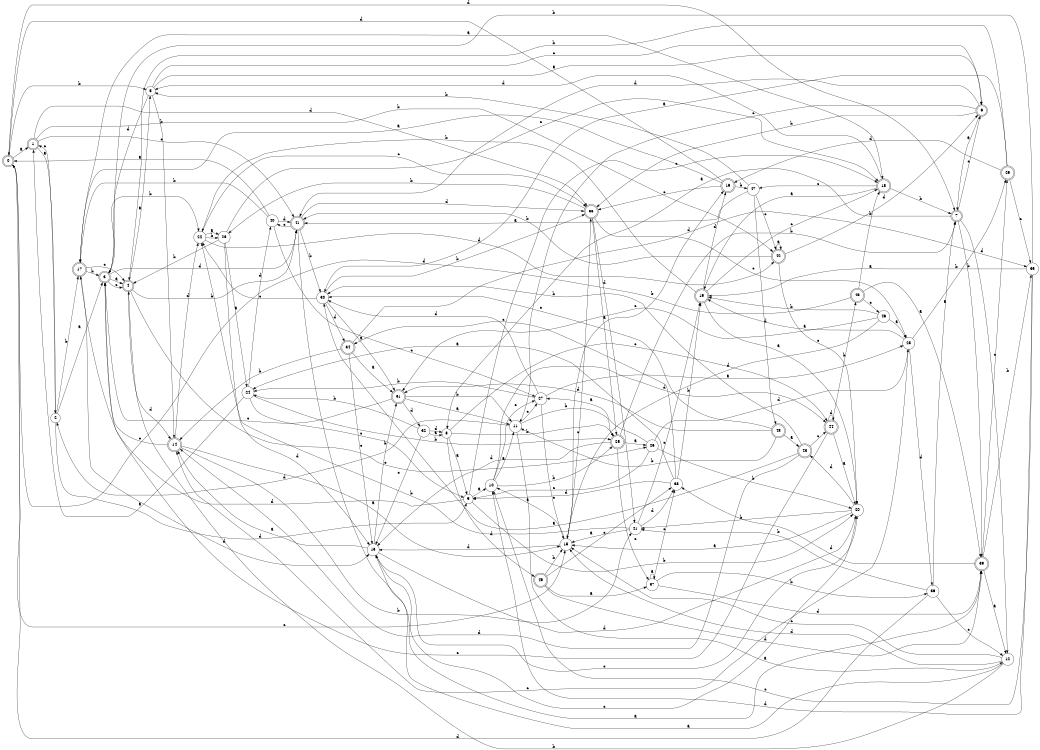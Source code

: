 digraph n40_7 {
__start0 [label="" shape="none"];

rankdir=LR;
size="8,5";

s0 [style="rounded,filled", color="black", fillcolor="white" shape="doublecircle", label="0"];
s1 [style="rounded,filled", color="black", fillcolor="white" shape="doublecircle", label="1"];
s2 [style="filled", color="black", fillcolor="white" shape="circle", label="2"];
s3 [style="rounded,filled", color="black", fillcolor="white" shape="doublecircle", label="3"];
s4 [style="rounded,filled", color="black", fillcolor="white" shape="doublecircle", label="4"];
s5 [style="filled", color="black", fillcolor="white" shape="circle", label="5"];
s6 [style="rounded,filled", color="black", fillcolor="white" shape="doublecircle", label="6"];
s7 [style="rounded,filled", color="black", fillcolor="white" shape="doublecircle", label="7"];
s8 [style="filled", color="black", fillcolor="white" shape="circle", label="8"];
s9 [style="filled", color="black", fillcolor="white" shape="circle", label="9"];
s10 [style="filled", color="black", fillcolor="white" shape="circle", label="10"];
s11 [style="filled", color="black", fillcolor="white" shape="circle", label="11"];
s12 [style="filled", color="black", fillcolor="white" shape="circle", label="12"];
s13 [style="filled", color="black", fillcolor="white" shape="circle", label="13"];
s14 [style="rounded,filled", color="black", fillcolor="white" shape="doublecircle", label="14"];
s15 [style="filled", color="black", fillcolor="white" shape="circle", label="15"];
s16 [style="rounded,filled", color="black", fillcolor="white" shape="doublecircle", label="16"];
s17 [style="rounded,filled", color="black", fillcolor="white" shape="doublecircle", label="17"];
s18 [style="rounded,filled", color="black", fillcolor="white" shape="doublecircle", label="18"];
s19 [style="rounded,filled", color="black", fillcolor="white" shape="doublecircle", label="19"];
s20 [style="filled", color="black", fillcolor="white" shape="circle", label="20"];
s21 [style="filled", color="black", fillcolor="white" shape="circle", label="21"];
s22 [style="filled", color="black", fillcolor="white" shape="circle", label="22"];
s23 [style="filled", color="black", fillcolor="white" shape="circle", label="23"];
s24 [style="filled", color="black", fillcolor="white" shape="circle", label="24"];
s25 [style="rounded,filled", color="black", fillcolor="white" shape="doublecircle", label="25"];
s26 [style="filled", color="black", fillcolor="white" shape="circle", label="26"];
s27 [style="filled", color="black", fillcolor="white" shape="circle", label="27"];
s28 [style="filled", color="black", fillcolor="white" shape="circle", label="28"];
s29 [style="rounded,filled", color="black", fillcolor="white" shape="doublecircle", label="29"];
s30 [style="filled", color="black", fillcolor="white" shape="circle", label="30"];
s31 [style="rounded,filled", color="black", fillcolor="white" shape="doublecircle", label="31"];
s32 [style="filled", color="black", fillcolor="white" shape="circle", label="32"];
s33 [style="rounded,filled", color="black", fillcolor="white" shape="doublecircle", label="33"];
s34 [style="rounded,filled", color="black", fillcolor="white" shape="doublecircle", label="34"];
s35 [style="filled", color="black", fillcolor="white" shape="circle", label="35"];
s36 [style="filled", color="black", fillcolor="white" shape="circle", label="36"];
s37 [style="filled", color="black", fillcolor="white" shape="circle", label="37"];
s38 [style="filled", color="black", fillcolor="white" shape="circle", label="38"];
s39 [style="rounded,filled", color="black", fillcolor="white" shape="doublecircle", label="39"];
s40 [style="filled", color="black", fillcolor="white" shape="circle", label="40"];
s41 [style="rounded,filled", color="black", fillcolor="white" shape="doublecircle", label="41"];
s42 [style="rounded,filled", color="black", fillcolor="white" shape="doublecircle", label="42"];
s43 [style="rounded,filled", color="black", fillcolor="white" shape="doublecircle", label="43"];
s44 [style="rounded,filled", color="black", fillcolor="white" shape="doublecircle", label="44"];
s45 [style="rounded,filled", color="black", fillcolor="white" shape="doublecircle", label="45"];
s46 [style="filled", color="black", fillcolor="white" shape="circle", label="46"];
s47 [style="filled", color="black", fillcolor="white" shape="circle", label="47"];
s48 [style="rounded,filled", color="black", fillcolor="white" shape="doublecircle", label="48"];
s49 [style="rounded,filled", color="black", fillcolor="white" shape="doublecircle", label="49"];
s0 -> s1 [label="a"];
s0 -> s5 [label="b"];
s0 -> s15 [label="c"];
s0 -> s7 [label="d"];
s1 -> s2 [label="a"];
s1 -> s42 [label="b"];
s1 -> s41 [label="c"];
s1 -> s33 [label="d"];
s2 -> s3 [label="a"];
s2 -> s17 [label="b"];
s2 -> s1 [label="c"];
s2 -> s9 [label="d"];
s3 -> s4 [label="a"];
s3 -> s22 [label="b"];
s3 -> s4 [label="c"];
s3 -> s41 [label="d"];
s4 -> s5 [label="a"];
s4 -> s41 [label="b"];
s4 -> s26 [label="c"];
s4 -> s14 [label="d"];
s5 -> s6 [label="a"];
s5 -> s14 [label="b"];
s5 -> s6 [label="c"];
s5 -> s3 [label="d"];
s6 -> s7 [label="a"];
s6 -> s33 [label="b"];
s6 -> s11 [label="c"];
s6 -> s41 [label="d"];
s7 -> s8 [label="a"];
s7 -> s39 [label="b"];
s7 -> s6 [label="c"];
s7 -> s12 [label="d"];
s8 -> s9 [label="a"];
s8 -> s25 [label="b"];
s8 -> s44 [label="c"];
s8 -> s49 [label="d"];
s9 -> s10 [label="a"];
s9 -> s20 [label="b"];
s9 -> s18 [label="c"];
s9 -> s17 [label="d"];
s10 -> s11 [label="a"];
s10 -> s25 [label="b"];
s10 -> s27 [label="c"];
s10 -> s44 [label="d"];
s11 -> s12 [label="a"];
s11 -> s25 [label="b"];
s11 -> s27 [label="c"];
s11 -> s2 [label="d"];
s12 -> s13 [label="a"];
s12 -> s4 [label="b"];
s12 -> s15 [label="c"];
s12 -> s15 [label="d"];
s13 -> s14 [label="a"];
s13 -> s31 [label="b"];
s13 -> s20 [label="c"];
s13 -> s20 [label="d"];
s14 -> s15 [label="a"];
s14 -> s21 [label="b"];
s14 -> s3 [label="c"];
s14 -> s22 [label="d"];
s15 -> s10 [label="a"];
s15 -> s16 [label="b"];
s15 -> s33 [label="c"];
s15 -> s13 [label="d"];
s16 -> s17 [label="a"];
s16 -> s47 [label="b"];
s16 -> s33 [label="c"];
s16 -> s0 [label="d"];
s17 -> s18 [label="a"];
s17 -> s3 [label="b"];
s17 -> s4 [label="c"];
s17 -> s13 [label="d"];
s18 -> s19 [label="a"];
s18 -> s7 [label="b"];
s18 -> s47 [label="c"];
s18 -> s5 [label="d"];
s19 -> s20 [label="a"];
s19 -> s22 [label="b"];
s19 -> s18 [label="c"];
s19 -> s16 [label="d"];
s20 -> s15 [label="a"];
s20 -> s21 [label="b"];
s20 -> s13 [label="c"];
s20 -> s43 [label="d"];
s21 -> s15 [label="a"];
s21 -> s22 [label="b"];
s21 -> s19 [label="c"];
s21 -> s38 [label="d"];
s22 -> s23 [label="a"];
s22 -> s23 [label="b"];
s22 -> s33 [label="c"];
s22 -> s42 [label="d"];
s23 -> s24 [label="a"];
s23 -> s4 [label="b"];
s23 -> s18 [label="c"];
s23 -> s13 [label="d"];
s24 -> s1 [label="a"];
s24 -> s25 [label="b"];
s24 -> s9 [label="c"];
s24 -> s40 [label="d"];
s25 -> s26 [label="a"];
s25 -> s7 [label="b"];
s25 -> s37 [label="c"];
s25 -> s13 [label="d"];
s26 -> s27 [label="a"];
s26 -> s20 [label="b"];
s26 -> s9 [label="c"];
s26 -> s28 [label="d"];
s27 -> s28 [label="a"];
s27 -> s24 [label="b"];
s27 -> s15 [label="c"];
s27 -> s30 [label="d"];
s28 -> s19 [label="a"];
s28 -> s29 [label="b"];
s28 -> s14 [label="c"];
s28 -> s36 [label="d"];
s29 -> s30 [label="a"];
s29 -> s4 [label="b"];
s29 -> s35 [label="c"];
s29 -> s16 [label="d"];
s30 -> s31 [label="a"];
s30 -> s33 [label="b"];
s30 -> s22 [label="c"];
s30 -> s34 [label="d"];
s31 -> s11 [label="a"];
s31 -> s11 [label="b"];
s31 -> s3 [label="c"];
s31 -> s32 [label="d"];
s32 -> s8 [label="a"];
s32 -> s24 [label="b"];
s32 -> s13 [label="c"];
s32 -> s8 [label="d"];
s33 -> s25 [label="a"];
s33 -> s23 [label="b"];
s33 -> s28 [label="c"];
s33 -> s21 [label="d"];
s34 -> s31 [label="a"];
s34 -> s14 [label="b"];
s34 -> s13 [label="c"];
s34 -> s35 [label="d"];
s35 -> s19 [label="a"];
s35 -> s3 [label="b"];
s35 -> s10 [label="c"];
s35 -> s10 [label="d"];
s36 -> s7 [label="a"];
s36 -> s21 [label="b"];
s36 -> s12 [label="c"];
s36 -> s0 [label="d"];
s37 -> s37 [label="a"];
s37 -> s36 [label="b"];
s37 -> s38 [label="c"];
s37 -> s39 [label="d"];
s38 -> s24 [label="a"];
s38 -> s19 [label="b"];
s38 -> s34 [label="c"];
s38 -> s9 [label="d"];
s39 -> s12 [label="a"];
s39 -> s35 [label="b"];
s39 -> s29 [label="c"];
s39 -> s38 [label="d"];
s40 -> s0 [label="a"];
s40 -> s17 [label="b"];
s40 -> s27 [label="c"];
s40 -> s41 [label="d"];
s41 -> s39 [label="a"];
s41 -> s30 [label="b"];
s41 -> s40 [label="c"];
s41 -> s33 [label="d"];
s42 -> s42 [label="a"];
s42 -> s41 [label="b"];
s42 -> s20 [label="c"];
s42 -> s6 [label="d"];
s43 -> s30 [label="a"];
s43 -> s30 [label="b"];
s43 -> s44 [label="c"];
s43 -> s14 [label="d"];
s44 -> s20 [label="a"];
s44 -> s45 [label="b"];
s44 -> s3 [label="c"];
s44 -> s44 [label="d"];
s45 -> s39 [label="a"];
s45 -> s18 [label="b"];
s45 -> s46 [label="c"];
s45 -> s0 [label="d"];
s46 -> s28 [label="a"];
s46 -> s19 [label="b"];
s46 -> s31 [label="c"];
s46 -> s15 [label="d"];
s47 -> s41 [label="a"];
s47 -> s5 [label="b"];
s47 -> s42 [label="c"];
s47 -> s48 [label="d"];
s48 -> s43 [label="a"];
s48 -> s11 [label="b"];
s48 -> s30 [label="c"];
s48 -> s31 [label="d"];
s49 -> s37 [label="a"];
s49 -> s15 [label="b"];
s49 -> s38 [label="c"];
s49 -> s39 [label="d"];

}